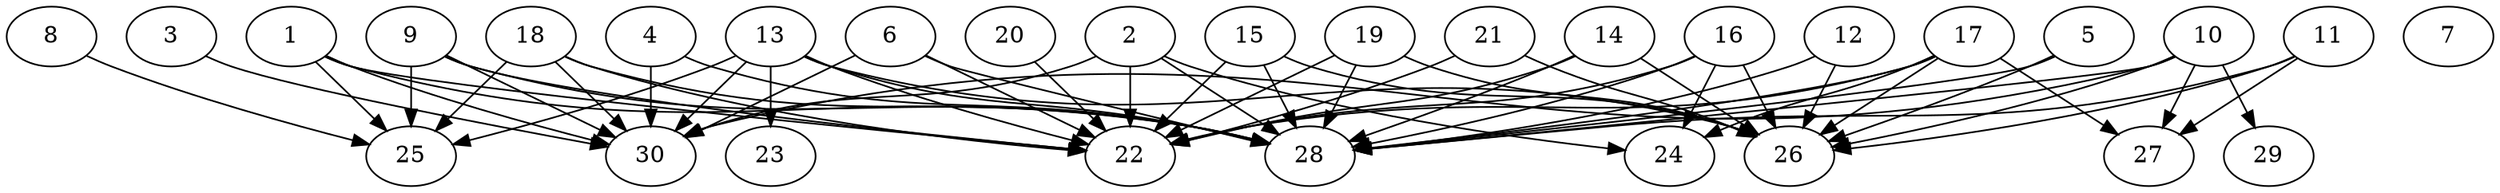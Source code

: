 // DAG automatically generated by daggen at Thu Oct  3 14:04:19 2019
// ./daggen --dot -n 30 --ccr 0.4 --fat 0.9 --regular 0.7 --density 0.9 --mindata 5242880 --maxdata 52428800 
digraph G {
  1 [size="56826880", alpha="0.16", expect_size="22730752"] 
  1 -> 22 [size ="22730752"]
  1 -> 25 [size ="22730752"]
  1 -> 28 [size ="22730752"]
  1 -> 30 [size ="22730752"]
  2 [size="30279680", alpha="0.11", expect_size="12111872"] 
  2 -> 22 [size ="12111872"]
  2 -> 24 [size ="12111872"]
  2 -> 28 [size ="12111872"]
  2 -> 30 [size ="12111872"]
  3 [size="72322560", alpha="0.02", expect_size="28929024"] 
  3 -> 30 [size ="28929024"]
  4 [size="48471040", alpha="0.03", expect_size="19388416"] 
  4 -> 28 [size ="19388416"]
  4 -> 30 [size ="19388416"]
  5 [size="120483840", alpha="0.18", expect_size="48193536"] 
  5 -> 26 [size ="48193536"]
  5 -> 28 [size ="48193536"]
  6 [size="21263360", alpha="0.09", expect_size="8505344"] 
  6 -> 22 [size ="8505344"]
  6 -> 28 [size ="8505344"]
  6 -> 30 [size ="8505344"]
  7 [size="102190080", alpha="0.13", expect_size="40876032"] 
  8 [size="85678080", alpha="0.16", expect_size="34271232"] 
  8 -> 25 [size ="34271232"]
  9 [size="101109760", alpha="0.18", expect_size="40443904"] 
  9 -> 22 [size ="40443904"]
  9 -> 25 [size ="40443904"]
  9 -> 28 [size ="40443904"]
  9 -> 30 [size ="40443904"]
  10 [size="19891200", alpha="0.08", expect_size="7956480"] 
  10 -> 26 [size ="7956480"]
  10 -> 27 [size ="7956480"]
  10 -> 28 [size ="7956480"]
  10 -> 29 [size ="7956480"]
  10 -> 30 [size ="7956480"]
  11 [size="106298880", alpha="0.20", expect_size="42519552"] 
  11 -> 26 [size ="42519552"]
  11 -> 27 [size ="42519552"]
  11 -> 28 [size ="42519552"]
  12 [size="80657920", alpha="0.03", expect_size="32263168"] 
  12 -> 26 [size ="32263168"]
  12 -> 28 [size ="32263168"]
  13 [size="29547520", alpha="0.11", expect_size="11819008"] 
  13 -> 22 [size ="11819008"]
  13 -> 23 [size ="11819008"]
  13 -> 25 [size ="11819008"]
  13 -> 26 [size ="11819008"]
  13 -> 28 [size ="11819008"]
  13 -> 30 [size ="11819008"]
  14 [size="39040000", alpha="0.11", expect_size="15616000"] 
  14 -> 22 [size ="15616000"]
  14 -> 26 [size ="15616000"]
  14 -> 28 [size ="15616000"]
  15 [size="54558720", alpha="0.06", expect_size="21823488"] 
  15 -> 22 [size ="21823488"]
  15 -> 26 [size ="21823488"]
  15 -> 28 [size ="21823488"]
  16 [size="42944000", alpha="0.05", expect_size="17177600"] 
  16 -> 22 [size ="17177600"]
  16 -> 24 [size ="17177600"]
  16 -> 26 [size ="17177600"]
  16 -> 28 [size ="17177600"]
  17 [size="93524480", alpha="0.02", expect_size="37409792"] 
  17 -> 22 [size ="37409792"]
  17 -> 24 [size ="37409792"]
  17 -> 26 [size ="37409792"]
  17 -> 27 [size ="37409792"]
  17 -> 28 [size ="37409792"]
  18 [size="54576640", alpha="0.01", expect_size="21830656"] 
  18 -> 22 [size ="21830656"]
  18 -> 25 [size ="21830656"]
  18 -> 28 [size ="21830656"]
  18 -> 30 [size ="21830656"]
  19 [size="29550080", alpha="0.07", expect_size="11820032"] 
  19 -> 22 [size ="11820032"]
  19 -> 26 [size ="11820032"]
  19 -> 28 [size ="11820032"]
  20 [size="18181120", alpha="0.10", expect_size="7272448"] 
  20 -> 22 [size ="7272448"]
  21 [size="67517440", alpha="0.01", expect_size="27006976"] 
  21 -> 22 [size ="27006976"]
  21 -> 26 [size ="27006976"]
  22 [size="64619520", alpha="0.14", expect_size="25847808"] 
  23 [size="84339200", alpha="0.18", expect_size="33735680"] 
  24 [size="32161280", alpha="0.07", expect_size="12864512"] 
  25 [size="99932160", alpha="0.15", expect_size="39972864"] 
  26 [size="15718400", alpha="0.04", expect_size="6287360"] 
  27 [size="46272000", alpha="0.09", expect_size="18508800"] 
  28 [size="55728640", alpha="0.05", expect_size="22291456"] 
  29 [size="60564480", alpha="0.17", expect_size="24225792"] 
  30 [size="99302400", alpha="0.10", expect_size="39720960"] 
}
